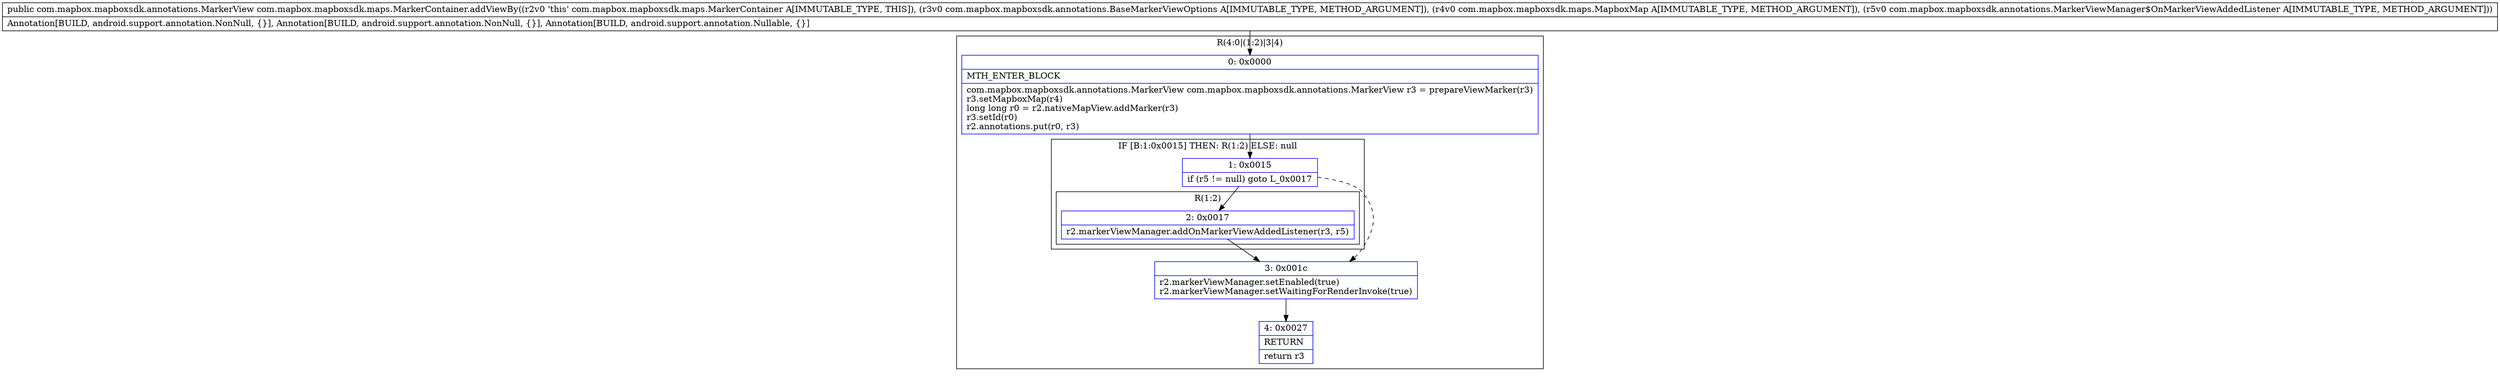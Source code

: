 digraph "CFG forcom.mapbox.mapboxsdk.maps.MarkerContainer.addViewBy(Lcom\/mapbox\/mapboxsdk\/annotations\/BaseMarkerViewOptions;Lcom\/mapbox\/mapboxsdk\/maps\/MapboxMap;Lcom\/mapbox\/mapboxsdk\/annotations\/MarkerViewManager$OnMarkerViewAddedListener;)Lcom\/mapbox\/mapboxsdk\/annotations\/MarkerView;" {
subgraph cluster_Region_1384123202 {
label = "R(4:0|(1:2)|3|4)";
node [shape=record,color=blue];
Node_0 [shape=record,label="{0\:\ 0x0000|MTH_ENTER_BLOCK\l|com.mapbox.mapboxsdk.annotations.MarkerView com.mapbox.mapboxsdk.annotations.MarkerView r3 = prepareViewMarker(r3)\lr3.setMapboxMap(r4)\llong long r0 = r2.nativeMapView.addMarker(r3)\lr3.setId(r0)\lr2.annotations.put(r0, r3)\l}"];
subgraph cluster_IfRegion_1631039413 {
label = "IF [B:1:0x0015] THEN: R(1:2) ELSE: null";
node [shape=record,color=blue];
Node_1 [shape=record,label="{1\:\ 0x0015|if (r5 != null) goto L_0x0017\l}"];
subgraph cluster_Region_1895695213 {
label = "R(1:2)";
node [shape=record,color=blue];
Node_2 [shape=record,label="{2\:\ 0x0017|r2.markerViewManager.addOnMarkerViewAddedListener(r3, r5)\l}"];
}
}
Node_3 [shape=record,label="{3\:\ 0x001c|r2.markerViewManager.setEnabled(true)\lr2.markerViewManager.setWaitingForRenderInvoke(true)\l}"];
Node_4 [shape=record,label="{4\:\ 0x0027|RETURN\l|return r3\l}"];
}
MethodNode[shape=record,label="{public com.mapbox.mapboxsdk.annotations.MarkerView com.mapbox.mapboxsdk.maps.MarkerContainer.addViewBy((r2v0 'this' com.mapbox.mapboxsdk.maps.MarkerContainer A[IMMUTABLE_TYPE, THIS]), (r3v0 com.mapbox.mapboxsdk.annotations.BaseMarkerViewOptions A[IMMUTABLE_TYPE, METHOD_ARGUMENT]), (r4v0 com.mapbox.mapboxsdk.maps.MapboxMap A[IMMUTABLE_TYPE, METHOD_ARGUMENT]), (r5v0 com.mapbox.mapboxsdk.annotations.MarkerViewManager$OnMarkerViewAddedListener A[IMMUTABLE_TYPE, METHOD_ARGUMENT]))  | Annotation[BUILD, android.support.annotation.NonNull, \{\}], Annotation[BUILD, android.support.annotation.NonNull, \{\}], Annotation[BUILD, android.support.annotation.Nullable, \{\}]\l}"];
MethodNode -> Node_0;
Node_0 -> Node_1;
Node_1 -> Node_2;
Node_1 -> Node_3[style=dashed];
Node_2 -> Node_3;
Node_3 -> Node_4;
}

